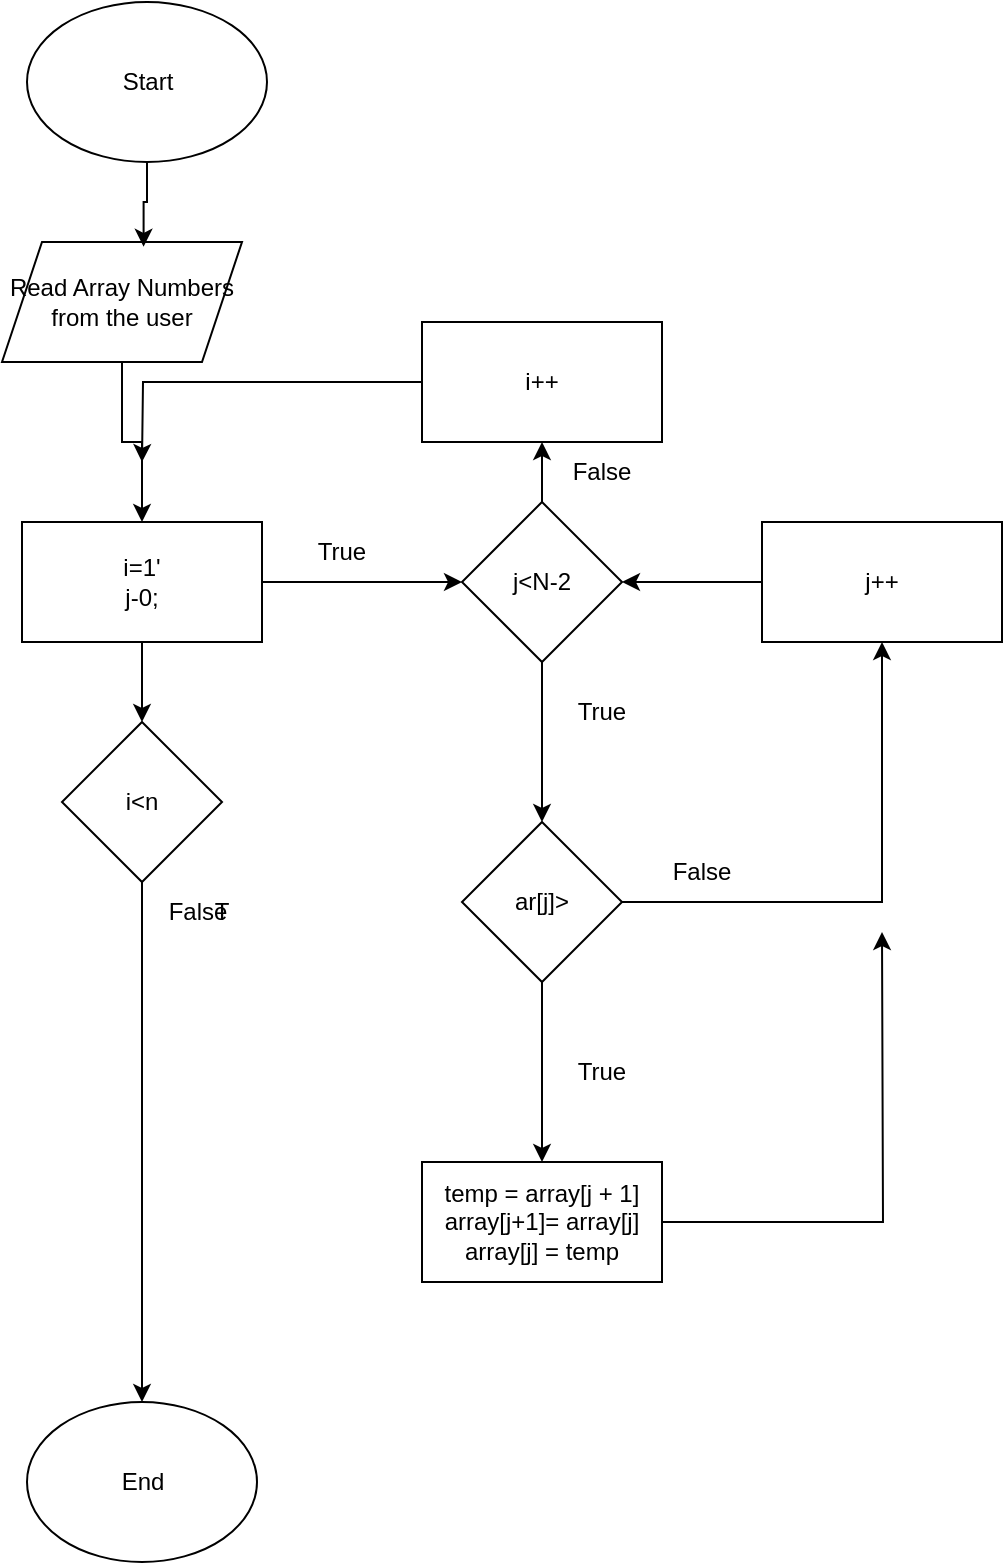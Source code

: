 <mxfile version="25.0.1">
  <diagram name="Page-1" id="X4AdT7oyqi__vC1zTd0B">
    <mxGraphModel dx="1050" dy="522" grid="1" gridSize="10" guides="1" tooltips="1" connect="1" arrows="1" fold="1" page="1" pageScale="1" pageWidth="850" pageHeight="1100" math="0" shadow="0">
      <root>
        <mxCell id="0" />
        <mxCell id="1" parent="0" />
        <mxCell id="gRqQ7uyC_6N3TatO-xJK-1" value="Start" style="ellipse;whiteSpace=wrap;html=1;" vertex="1" parent="1">
          <mxGeometry x="322.5" y="20" width="120" height="80" as="geometry" />
        </mxCell>
        <mxCell id="gRqQ7uyC_6N3TatO-xJK-6" value="" style="edgeStyle=orthogonalEdgeStyle;rounded=0;orthogonalLoop=1;jettySize=auto;html=1;" edge="1" parent="1" source="gRqQ7uyC_6N3TatO-xJK-2" target="gRqQ7uyC_6N3TatO-xJK-5">
          <mxGeometry relative="1" as="geometry" />
        </mxCell>
        <mxCell id="gRqQ7uyC_6N3TatO-xJK-2" value="Read Array Numbers from the user" style="shape=parallelogram;perimeter=parallelogramPerimeter;whiteSpace=wrap;html=1;fixedSize=1;" vertex="1" parent="1">
          <mxGeometry x="310" y="140" width="120" height="60" as="geometry" />
        </mxCell>
        <mxCell id="gRqQ7uyC_6N3TatO-xJK-3" style="edgeStyle=orthogonalEdgeStyle;rounded=0;orthogonalLoop=1;jettySize=auto;html=1;entryX=0.59;entryY=0.04;entryDx=0;entryDy=0;entryPerimeter=0;" edge="1" parent="1" source="gRqQ7uyC_6N3TatO-xJK-1" target="gRqQ7uyC_6N3TatO-xJK-2">
          <mxGeometry relative="1" as="geometry" />
        </mxCell>
        <mxCell id="gRqQ7uyC_6N3TatO-xJK-8" value="" style="edgeStyle=orthogonalEdgeStyle;rounded=0;orthogonalLoop=1;jettySize=auto;html=1;" edge="1" parent="1" source="gRqQ7uyC_6N3TatO-xJK-5" target="gRqQ7uyC_6N3TatO-xJK-7">
          <mxGeometry relative="1" as="geometry" />
        </mxCell>
        <mxCell id="gRqQ7uyC_6N3TatO-xJK-12" value="" style="edgeStyle=orthogonalEdgeStyle;rounded=0;orthogonalLoop=1;jettySize=auto;html=1;" edge="1" parent="1" source="gRqQ7uyC_6N3TatO-xJK-5" target="gRqQ7uyC_6N3TatO-xJK-11">
          <mxGeometry relative="1" as="geometry" />
        </mxCell>
        <mxCell id="gRqQ7uyC_6N3TatO-xJK-5" value="i=1&#39;&lt;div&gt;j-0;&lt;/div&gt;" style="whiteSpace=wrap;html=1;" vertex="1" parent="1">
          <mxGeometry x="320" y="280" width="120" height="60" as="geometry" />
        </mxCell>
        <mxCell id="gRqQ7uyC_6N3TatO-xJK-10" value="" style="edgeStyle=orthogonalEdgeStyle;rounded=0;orthogonalLoop=1;jettySize=auto;html=1;" edge="1" parent="1" source="gRqQ7uyC_6N3TatO-xJK-7" target="gRqQ7uyC_6N3TatO-xJK-9">
          <mxGeometry relative="1" as="geometry" />
        </mxCell>
        <mxCell id="gRqQ7uyC_6N3TatO-xJK-7" value="i&amp;lt;n" style="rhombus;whiteSpace=wrap;html=1;" vertex="1" parent="1">
          <mxGeometry x="340" y="380" width="80" height="80" as="geometry" />
        </mxCell>
        <mxCell id="gRqQ7uyC_6N3TatO-xJK-9" value="End" style="ellipse;whiteSpace=wrap;html=1;" vertex="1" parent="1">
          <mxGeometry x="322.5" y="720" width="115" height="80" as="geometry" />
        </mxCell>
        <mxCell id="gRqQ7uyC_6N3TatO-xJK-14" value="" style="edgeStyle=orthogonalEdgeStyle;rounded=0;orthogonalLoop=1;jettySize=auto;html=1;" edge="1" parent="1" source="gRqQ7uyC_6N3TatO-xJK-11" target="gRqQ7uyC_6N3TatO-xJK-13">
          <mxGeometry relative="1" as="geometry" />
        </mxCell>
        <mxCell id="gRqQ7uyC_6N3TatO-xJK-17" value="" style="edgeStyle=orthogonalEdgeStyle;rounded=0;orthogonalLoop=1;jettySize=auto;html=1;" edge="1" parent="1" source="gRqQ7uyC_6N3TatO-xJK-11" target="gRqQ7uyC_6N3TatO-xJK-16">
          <mxGeometry relative="1" as="geometry" />
        </mxCell>
        <mxCell id="gRqQ7uyC_6N3TatO-xJK-11" value="j&amp;lt;N-2" style="rhombus;whiteSpace=wrap;html=1;" vertex="1" parent="1">
          <mxGeometry x="540" y="270" width="80" height="80" as="geometry" />
        </mxCell>
        <mxCell id="gRqQ7uyC_6N3TatO-xJK-15" style="edgeStyle=orthogonalEdgeStyle;rounded=0;orthogonalLoop=1;jettySize=auto;html=1;" edge="1" parent="1" source="gRqQ7uyC_6N3TatO-xJK-13">
          <mxGeometry relative="1" as="geometry">
            <mxPoint x="380" y="250" as="targetPoint" />
          </mxGeometry>
        </mxCell>
        <mxCell id="gRqQ7uyC_6N3TatO-xJK-13" value="i++" style="whiteSpace=wrap;html=1;" vertex="1" parent="1">
          <mxGeometry x="520" y="180" width="120" height="60" as="geometry" />
        </mxCell>
        <mxCell id="gRqQ7uyC_6N3TatO-xJK-19" value="" style="edgeStyle=orthogonalEdgeStyle;rounded=0;orthogonalLoop=1;jettySize=auto;html=1;" edge="1" parent="1" source="gRqQ7uyC_6N3TatO-xJK-16" target="gRqQ7uyC_6N3TatO-xJK-18">
          <mxGeometry relative="1" as="geometry" />
        </mxCell>
        <mxCell id="gRqQ7uyC_6N3TatO-xJK-22" value="" style="edgeStyle=orthogonalEdgeStyle;rounded=0;orthogonalLoop=1;jettySize=auto;html=1;" edge="1" parent="1" source="gRqQ7uyC_6N3TatO-xJK-16" target="gRqQ7uyC_6N3TatO-xJK-21">
          <mxGeometry relative="1" as="geometry" />
        </mxCell>
        <mxCell id="gRqQ7uyC_6N3TatO-xJK-16" value="ar[j]&amp;gt;" style="rhombus;whiteSpace=wrap;html=1;" vertex="1" parent="1">
          <mxGeometry x="540" y="430" width="80" height="80" as="geometry" />
        </mxCell>
        <mxCell id="gRqQ7uyC_6N3TatO-xJK-20" style="edgeStyle=orthogonalEdgeStyle;rounded=0;orthogonalLoop=1;jettySize=auto;html=1;entryX=1;entryY=0.5;entryDx=0;entryDy=0;" edge="1" parent="1" source="gRqQ7uyC_6N3TatO-xJK-18" target="gRqQ7uyC_6N3TatO-xJK-11">
          <mxGeometry relative="1" as="geometry" />
        </mxCell>
        <mxCell id="gRqQ7uyC_6N3TatO-xJK-18" value="j++" style="whiteSpace=wrap;html=1;" vertex="1" parent="1">
          <mxGeometry x="690" y="280" width="120" height="60" as="geometry" />
        </mxCell>
        <mxCell id="gRqQ7uyC_6N3TatO-xJK-23" style="edgeStyle=orthogonalEdgeStyle;rounded=0;orthogonalLoop=1;jettySize=auto;html=1;exitX=1;exitY=0.5;exitDx=0;exitDy=0;" edge="1" parent="1" source="gRqQ7uyC_6N3TatO-xJK-21">
          <mxGeometry relative="1" as="geometry">
            <mxPoint x="750" y="485" as="targetPoint" />
          </mxGeometry>
        </mxCell>
        <mxCell id="gRqQ7uyC_6N3TatO-xJK-21" value="temp = array[j + 1] array[j+1]= array[j] array[j] = temp" style="whiteSpace=wrap;html=1;" vertex="1" parent="1">
          <mxGeometry x="520" y="600" width="120" height="60" as="geometry" />
        </mxCell>
        <mxCell id="gRqQ7uyC_6N3TatO-xJK-25" value="False" style="text;html=1;align=center;verticalAlign=middle;whiteSpace=wrap;rounded=0;" vertex="1" parent="1">
          <mxGeometry x="377.5" y="460" width="60" height="30" as="geometry" />
        </mxCell>
        <mxCell id="gRqQ7uyC_6N3TatO-xJK-26" value="False" style="text;html=1;align=center;verticalAlign=middle;whiteSpace=wrap;rounded=0;" vertex="1" parent="1">
          <mxGeometry x="630" y="440" width="60" height="30" as="geometry" />
        </mxCell>
        <mxCell id="gRqQ7uyC_6N3TatO-xJK-27" value="False" style="text;html=1;align=center;verticalAlign=middle;whiteSpace=wrap;rounded=0;" vertex="1" parent="1">
          <mxGeometry x="580" y="240" width="60" height="30" as="geometry" />
        </mxCell>
        <mxCell id="gRqQ7uyC_6N3TatO-xJK-28" value="T" style="text;html=1;align=center;verticalAlign=middle;whiteSpace=wrap;rounded=0;" vertex="1" parent="1">
          <mxGeometry x="390" y="460" width="60" height="30" as="geometry" />
        </mxCell>
        <mxCell id="gRqQ7uyC_6N3TatO-xJK-29" value="True" style="text;html=1;align=center;verticalAlign=middle;whiteSpace=wrap;rounded=0;" vertex="1" parent="1">
          <mxGeometry x="450" y="280" width="60" height="30" as="geometry" />
        </mxCell>
        <mxCell id="gRqQ7uyC_6N3TatO-xJK-30" value="True" style="text;html=1;align=center;verticalAlign=middle;whiteSpace=wrap;rounded=0;" vertex="1" parent="1">
          <mxGeometry x="580" y="360" width="60" height="30" as="geometry" />
        </mxCell>
        <mxCell id="gRqQ7uyC_6N3TatO-xJK-31" value="True" style="text;html=1;align=center;verticalAlign=middle;whiteSpace=wrap;rounded=0;" vertex="1" parent="1">
          <mxGeometry x="580" y="540" width="60" height="30" as="geometry" />
        </mxCell>
      </root>
    </mxGraphModel>
  </diagram>
</mxfile>
